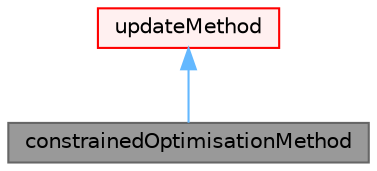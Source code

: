 digraph "constrainedOptimisationMethod"
{
 // LATEX_PDF_SIZE
  bgcolor="transparent";
  edge [fontname=Helvetica,fontsize=10,labelfontname=Helvetica,labelfontsize=10];
  node [fontname=Helvetica,fontsize=10,shape=box,height=0.2,width=0.4];
  Node1 [id="Node000001",label="constrainedOptimisationMethod",height=0.2,width=0.4,color="gray40", fillcolor="grey60", style="filled", fontcolor="black",tooltip="Abstract base class for optimisation methods supporting constraints. Does not add functionality to up..."];
  Node2 -> Node1 [id="edge1_Node000001_Node000002",dir="back",color="steelblue1",style="solid",tooltip=" "];
  Node2 [id="Node000002",label="updateMethod",height=0.2,width=0.4,color="red", fillcolor="#FFF0F0", style="filled",URL="$classFoam_1_1updateMethod.html",tooltip="Abstract base class for optimisation methods."];
}
